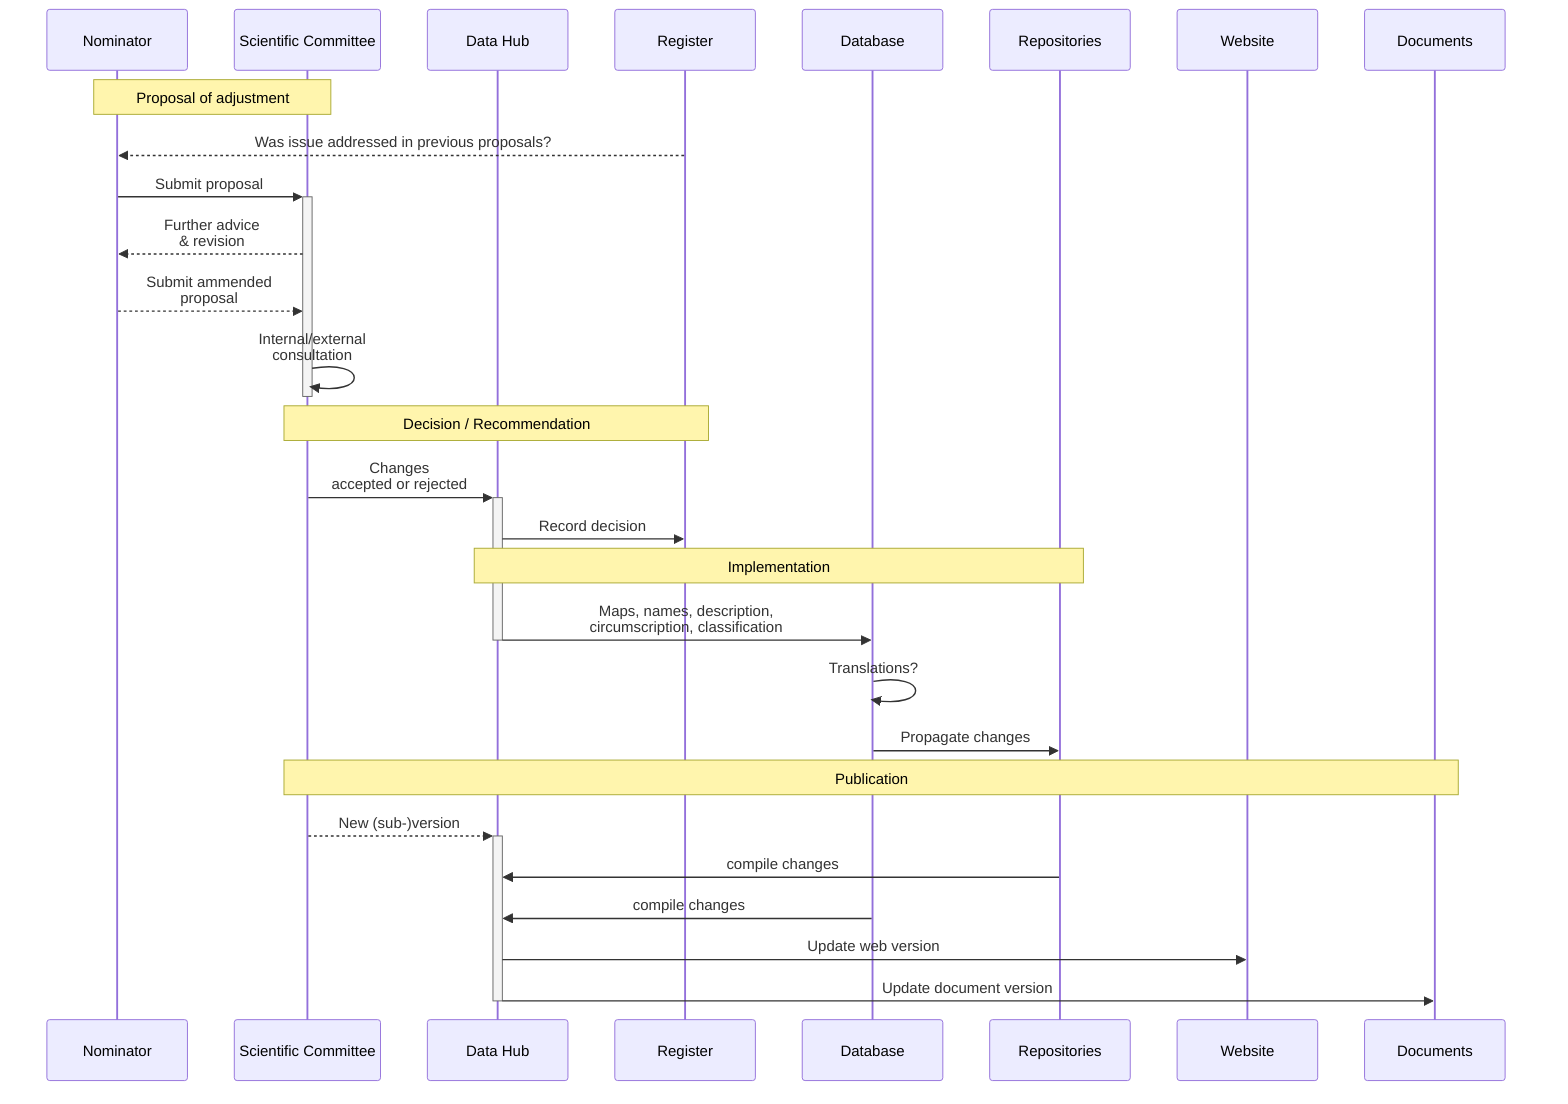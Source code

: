 sequenceDiagram
    participant nom as Nominator
    participant sc as Scientific Committee
    participant hub as Data Hub
    participant reg as Register
    participant db as Database
    participant repo as Repositories
    participant web as Website
    participant doc as Documents

    Note over nom,sc: Proposal of adjustment
    reg-->>nom: Was issue addressed in previous proposals?
    nom->>+sc: Submit proposal
    sc-->>nom: Further advice<br>& revision
    nom-->>sc: Submit ammended<br>proposal
    sc->>-sc: Internal/external<br>consultation
    Note over sc,reg: Decision / Recommendation
    sc->>+hub: Changes<br>accepted or rejected
    hub->>reg: Record decision
    Note over hub,repo: Implementation
    hub->>-db: Maps, names, description,<br> circumscription, classification
    db->>db: Translations?
    db->>repo: Propagate changes
    Note over sc,doc: Publication
    sc-->>+hub: New (sub-)version
    repo->>hub: compile changes
    db->>hub: compile changes
    hub->>web: Update web version
    hub->>-doc: Update document version